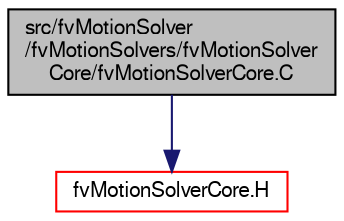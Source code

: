 digraph "src/fvMotionSolver/fvMotionSolvers/fvMotionSolverCore/fvMotionSolverCore.C"
{
  bgcolor="transparent";
  edge [fontname="FreeSans",fontsize="10",labelfontname="FreeSans",labelfontsize="10"];
  node [fontname="FreeSans",fontsize="10",shape=record];
  Node1 [label="src/fvMotionSolver\l/fvMotionSolvers/fvMotionSolver\lCore/fvMotionSolverCore.C",height=0.2,width=0.4,color="black", fillcolor="grey75", style="filled" fontcolor="black"];
  Node1 -> Node2 [color="midnightblue",fontsize="10",style="solid",fontname="FreeSans"];
  Node2 [label="fvMotionSolverCore.H",height=0.2,width=0.4,color="red",URL="$a05744.html"];
}
